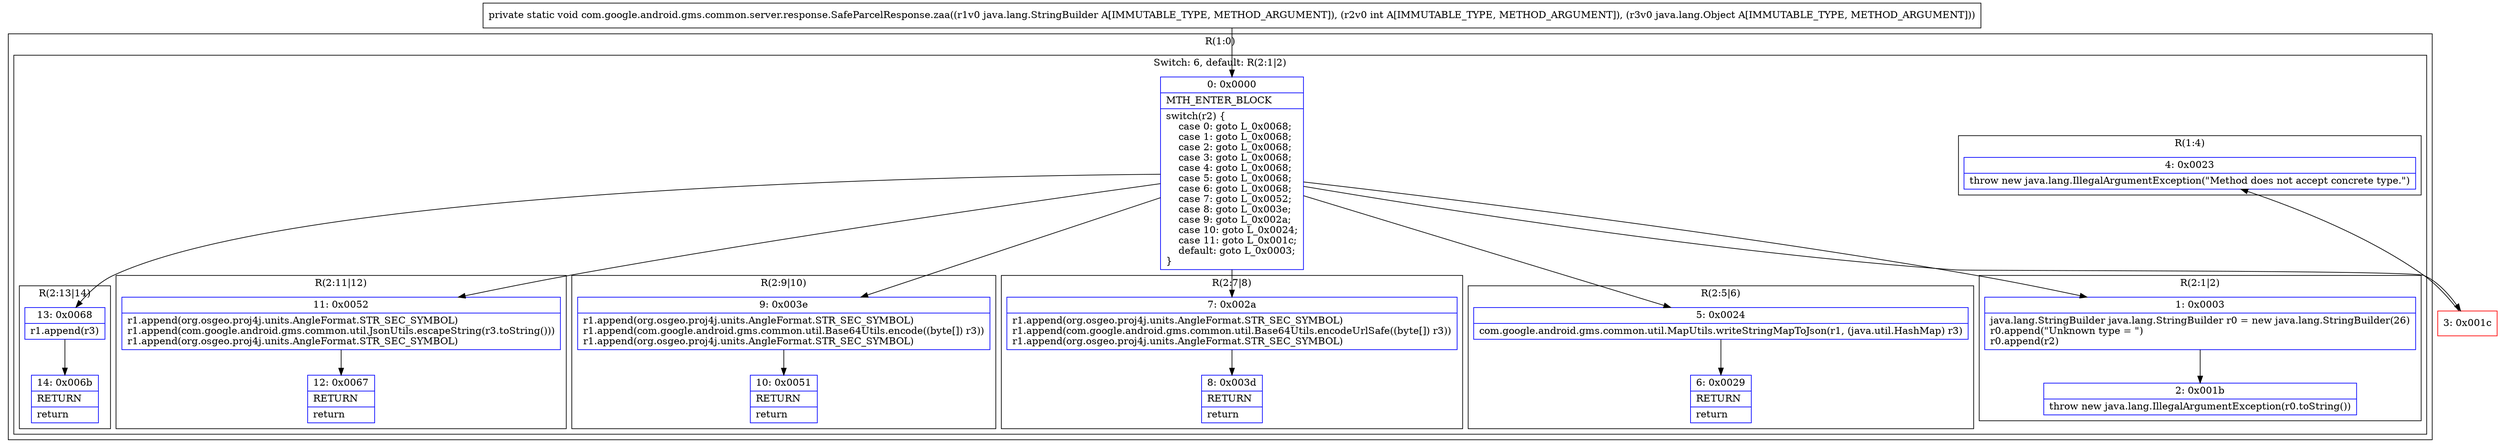 digraph "CFG forcom.google.android.gms.common.server.response.SafeParcelResponse.zaa(Ljava\/lang\/StringBuilder;ILjava\/lang\/Object;)V" {
subgraph cluster_Region_704469206 {
label = "R(1:0)";
node [shape=record,color=blue];
subgraph cluster_SwitchRegion_1006786056 {
label = "Switch: 6, default: R(2:1|2)";
node [shape=record,color=blue];
Node_0 [shape=record,label="{0\:\ 0x0000|MTH_ENTER_BLOCK\l|switch(r2) \{\l    case 0: goto L_0x0068;\l    case 1: goto L_0x0068;\l    case 2: goto L_0x0068;\l    case 3: goto L_0x0068;\l    case 4: goto L_0x0068;\l    case 5: goto L_0x0068;\l    case 6: goto L_0x0068;\l    case 7: goto L_0x0052;\l    case 8: goto L_0x003e;\l    case 9: goto L_0x002a;\l    case 10: goto L_0x0024;\l    case 11: goto L_0x001c;\l    default: goto L_0x0003;\l\}\l}"];
subgraph cluster_Region_1949685763 {
label = "R(2:13|14)";
node [shape=record,color=blue];
Node_13 [shape=record,label="{13\:\ 0x0068|r1.append(r3)\l}"];
Node_14 [shape=record,label="{14\:\ 0x006b|RETURN\l|return\l}"];
}
subgraph cluster_Region_1276795854 {
label = "R(2:11|12)";
node [shape=record,color=blue];
Node_11 [shape=record,label="{11\:\ 0x0052|r1.append(org.osgeo.proj4j.units.AngleFormat.STR_SEC_SYMBOL)\lr1.append(com.google.android.gms.common.util.JsonUtils.escapeString(r3.toString()))\lr1.append(org.osgeo.proj4j.units.AngleFormat.STR_SEC_SYMBOL)\l}"];
Node_12 [shape=record,label="{12\:\ 0x0067|RETURN\l|return\l}"];
}
subgraph cluster_Region_258113907 {
label = "R(2:9|10)";
node [shape=record,color=blue];
Node_9 [shape=record,label="{9\:\ 0x003e|r1.append(org.osgeo.proj4j.units.AngleFormat.STR_SEC_SYMBOL)\lr1.append(com.google.android.gms.common.util.Base64Utils.encode((byte[]) r3))\lr1.append(org.osgeo.proj4j.units.AngleFormat.STR_SEC_SYMBOL)\l}"];
Node_10 [shape=record,label="{10\:\ 0x0051|RETURN\l|return\l}"];
}
subgraph cluster_Region_570303617 {
label = "R(2:7|8)";
node [shape=record,color=blue];
Node_7 [shape=record,label="{7\:\ 0x002a|r1.append(org.osgeo.proj4j.units.AngleFormat.STR_SEC_SYMBOL)\lr1.append(com.google.android.gms.common.util.Base64Utils.encodeUrlSafe((byte[]) r3))\lr1.append(org.osgeo.proj4j.units.AngleFormat.STR_SEC_SYMBOL)\l}"];
Node_8 [shape=record,label="{8\:\ 0x003d|RETURN\l|return\l}"];
}
subgraph cluster_Region_2077300093 {
label = "R(2:5|6)";
node [shape=record,color=blue];
Node_5 [shape=record,label="{5\:\ 0x0024|com.google.android.gms.common.util.MapUtils.writeStringMapToJson(r1, (java.util.HashMap) r3)\l}"];
Node_6 [shape=record,label="{6\:\ 0x0029|RETURN\l|return\l}"];
}
subgraph cluster_Region_1703667170 {
label = "R(1:4)";
node [shape=record,color=blue];
Node_4 [shape=record,label="{4\:\ 0x0023|throw new java.lang.IllegalArgumentException(\"Method does not accept concrete type.\")\l}"];
}
subgraph cluster_Region_223694907 {
label = "R(2:1|2)";
node [shape=record,color=blue];
Node_1 [shape=record,label="{1\:\ 0x0003|java.lang.StringBuilder java.lang.StringBuilder r0 = new java.lang.StringBuilder(26)\lr0.append(\"Unknown type = \")\lr0.append(r2)\l}"];
Node_2 [shape=record,label="{2\:\ 0x001b|throw new java.lang.IllegalArgumentException(r0.toString())\l}"];
}
}
}
Node_3 [shape=record,color=red,label="{3\:\ 0x001c}"];
MethodNode[shape=record,label="{private static void com.google.android.gms.common.server.response.SafeParcelResponse.zaa((r1v0 java.lang.StringBuilder A[IMMUTABLE_TYPE, METHOD_ARGUMENT]), (r2v0 int A[IMMUTABLE_TYPE, METHOD_ARGUMENT]), (r3v0 java.lang.Object A[IMMUTABLE_TYPE, METHOD_ARGUMENT])) }"];
MethodNode -> Node_0;
Node_0 -> Node_1;
Node_0 -> Node_3;
Node_0 -> Node_5;
Node_0 -> Node_7;
Node_0 -> Node_9;
Node_0 -> Node_11;
Node_0 -> Node_13;
Node_13 -> Node_14;
Node_11 -> Node_12;
Node_9 -> Node_10;
Node_7 -> Node_8;
Node_5 -> Node_6;
Node_1 -> Node_2;
Node_3 -> Node_4;
}

